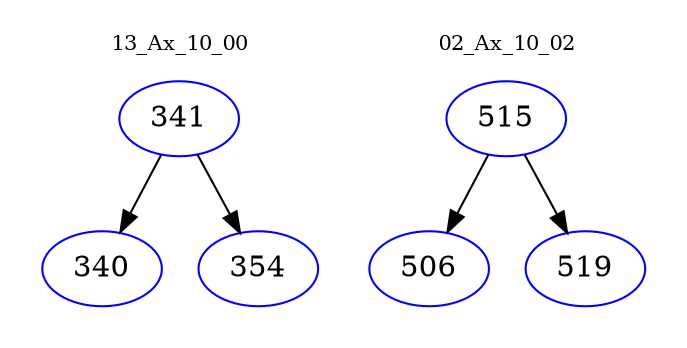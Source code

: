 digraph{
subgraph cluster_0 {
color = white
label = "13_Ax_10_00";
fontsize=10;
T0_341 [label="341", color="blue"]
T0_341 -> T0_340 [color="black"]
T0_340 [label="340", color="blue"]
T0_341 -> T0_354 [color="black"]
T0_354 [label="354", color="blue"]
}
subgraph cluster_1 {
color = white
label = "02_Ax_10_02";
fontsize=10;
T1_515 [label="515", color="blue"]
T1_515 -> T1_506 [color="black"]
T1_506 [label="506", color="blue"]
T1_515 -> T1_519 [color="black"]
T1_519 [label="519", color="blue"]
}
}
